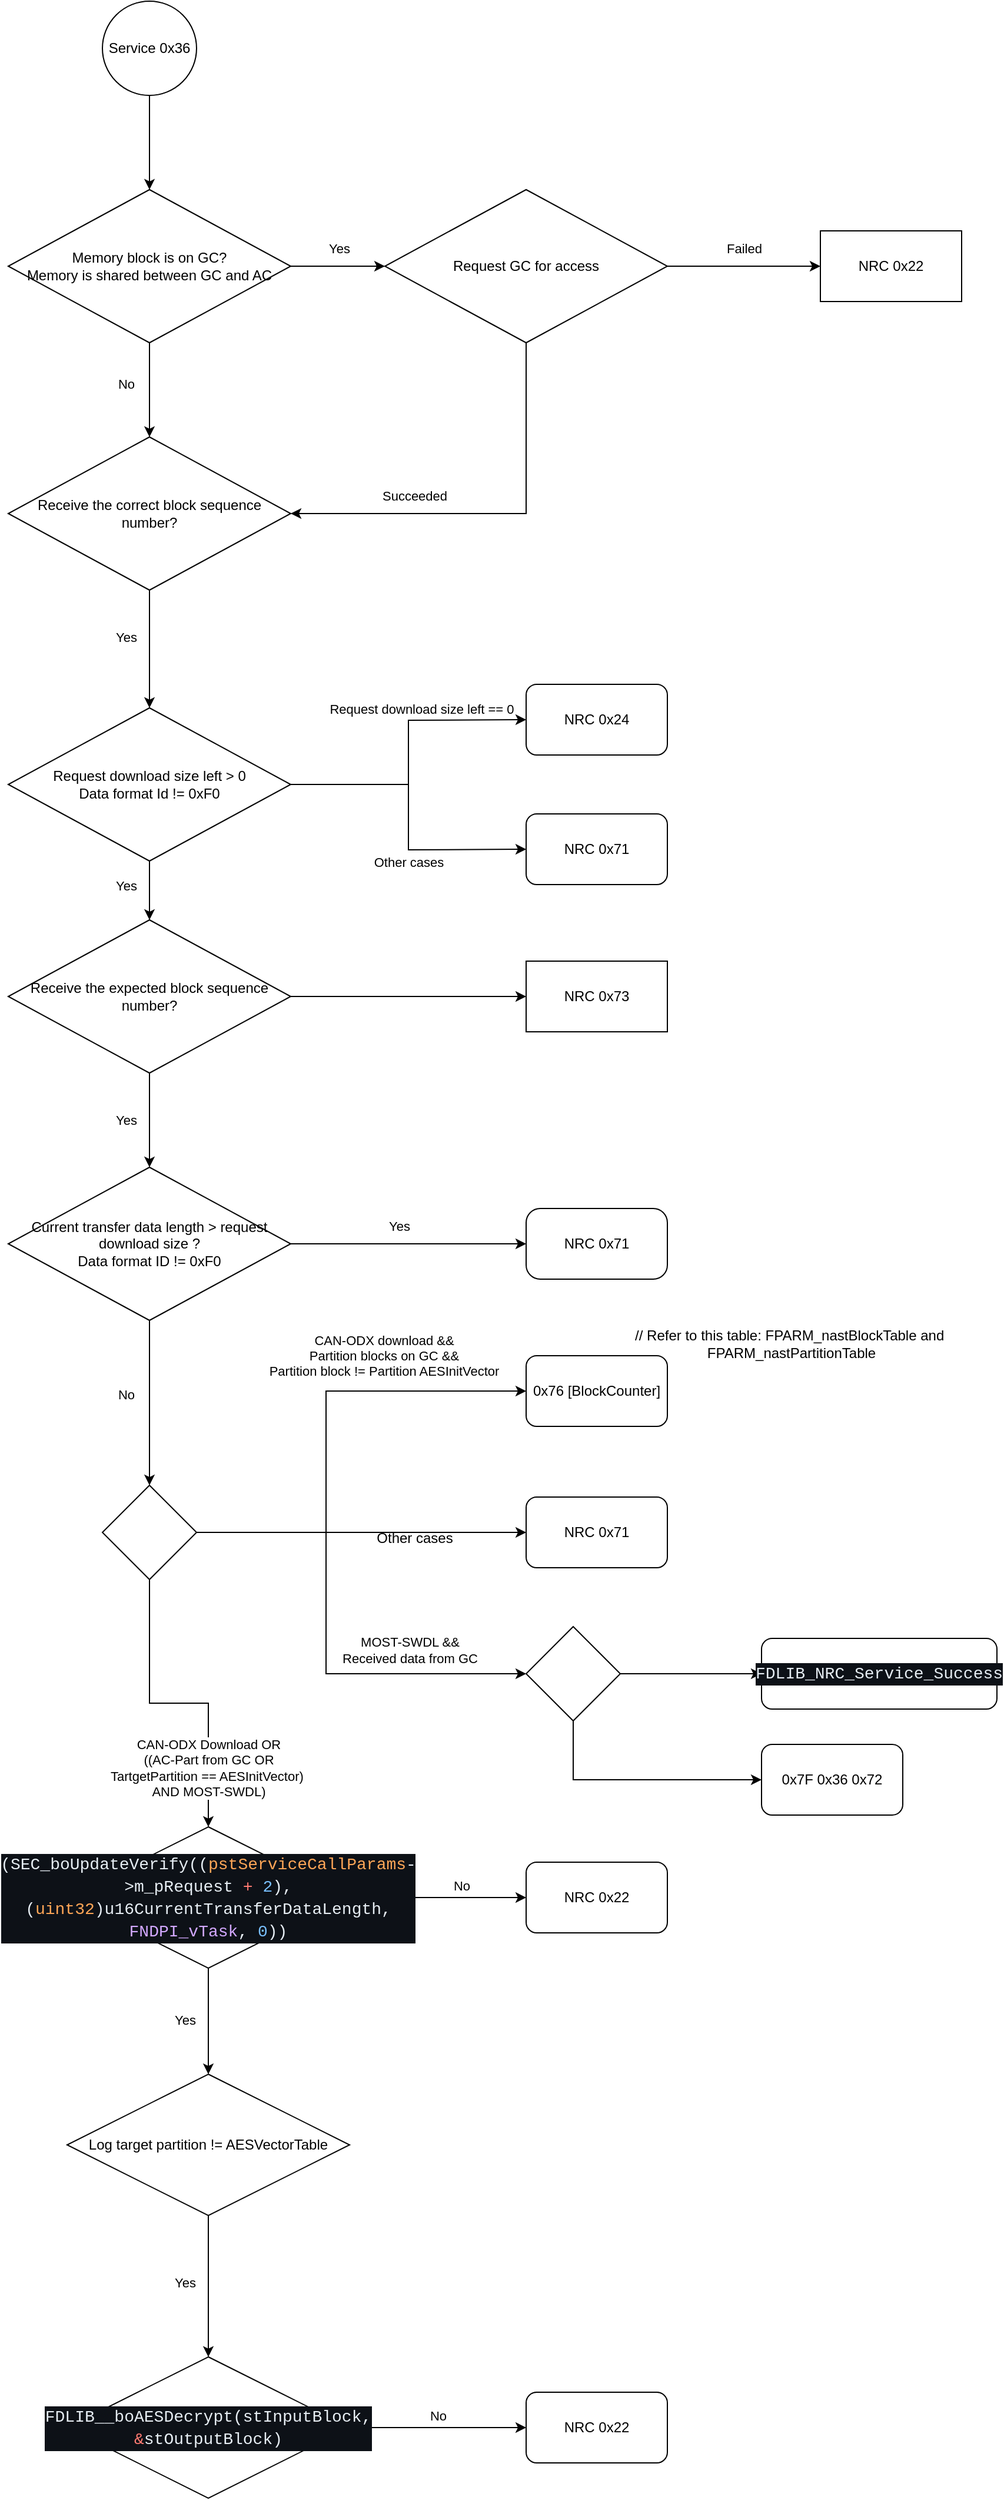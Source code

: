 <mxfile version="23.1.6" type="github">
  <diagram name="Page-1" id="2YBvvXClWsGukQMizWep">
    <mxGraphModel dx="1922" dy="933" grid="1" gridSize="10" guides="1" tooltips="1" connect="1" arrows="1" fold="1" page="1" pageScale="1" pageWidth="850" pageHeight="1100" math="0" shadow="0">
      <root>
        <mxCell id="0" />
        <mxCell id="1" parent="0" />
        <mxCell id="jWCoWgALopMKadt_RE_4-7" value="" style="edgeStyle=orthogonalEdgeStyle;rounded=0;orthogonalLoop=1;jettySize=auto;html=1;" edge="1" parent="1" source="jWCoWgALopMKadt_RE_4-1" target="jWCoWgALopMKadt_RE_4-6">
          <mxGeometry relative="1" as="geometry" />
        </mxCell>
        <mxCell id="jWCoWgALopMKadt_RE_4-1" value="Service 0x36" style="ellipse;whiteSpace=wrap;html=1;aspect=fixed;" vertex="1" parent="1">
          <mxGeometry x="80" y="40" width="80" height="80" as="geometry" />
        </mxCell>
        <mxCell id="jWCoWgALopMKadt_RE_4-9" value="" style="edgeStyle=orthogonalEdgeStyle;rounded=0;orthogonalLoop=1;jettySize=auto;html=1;" edge="1" parent="1" source="jWCoWgALopMKadt_RE_4-6" target="jWCoWgALopMKadt_RE_4-8">
          <mxGeometry relative="1" as="geometry" />
        </mxCell>
        <mxCell id="jWCoWgALopMKadt_RE_4-10" value="No" style="edgeLabel;html=1;align=center;verticalAlign=middle;resizable=0;points=[];" vertex="1" connectable="0" parent="jWCoWgALopMKadt_RE_4-9">
          <mxGeometry x="-0.125" y="-1" relative="1" as="geometry">
            <mxPoint x="-19" as="offset" />
          </mxGeometry>
        </mxCell>
        <mxCell id="jWCoWgALopMKadt_RE_4-12" value="" style="edgeStyle=orthogonalEdgeStyle;rounded=0;orthogonalLoop=1;jettySize=auto;html=1;" edge="1" parent="1" source="jWCoWgALopMKadt_RE_4-6" target="jWCoWgALopMKadt_RE_4-11">
          <mxGeometry relative="1" as="geometry" />
        </mxCell>
        <mxCell id="jWCoWgALopMKadt_RE_4-65" value="Yes" style="edgeLabel;html=1;align=center;verticalAlign=middle;resizable=0;points=[];" vertex="1" connectable="0" parent="jWCoWgALopMKadt_RE_4-12">
          <mxGeometry x="0.136" y="-1" relative="1" as="geometry">
            <mxPoint x="-5" y="-16" as="offset" />
          </mxGeometry>
        </mxCell>
        <mxCell id="jWCoWgALopMKadt_RE_4-6" value="Memory block is on GC?&lt;br&gt;Memory is shared between GC and AC" style="rhombus;whiteSpace=wrap;html=1;" vertex="1" parent="1">
          <mxGeometry y="200" width="240" height="130" as="geometry" />
        </mxCell>
        <mxCell id="jWCoWgALopMKadt_RE_4-17" value="" style="edgeStyle=orthogonalEdgeStyle;rounded=0;orthogonalLoop=1;jettySize=auto;html=1;" edge="1" parent="1" source="jWCoWgALopMKadt_RE_4-8">
          <mxGeometry relative="1" as="geometry">
            <mxPoint x="120" y="640" as="targetPoint" />
          </mxGeometry>
        </mxCell>
        <mxCell id="jWCoWgALopMKadt_RE_4-18" value="Yes" style="edgeLabel;html=1;align=center;verticalAlign=middle;resizable=0;points=[];" vertex="1" connectable="0" parent="jWCoWgALopMKadt_RE_4-17">
          <mxGeometry x="-0.2" y="-4" relative="1" as="geometry">
            <mxPoint x="-16" as="offset" />
          </mxGeometry>
        </mxCell>
        <mxCell id="jWCoWgALopMKadt_RE_4-8" value="Receive the correct block sequence number?" style="rhombus;whiteSpace=wrap;html=1;" vertex="1" parent="1">
          <mxGeometry y="410" width="240" height="130" as="geometry" />
        </mxCell>
        <mxCell id="jWCoWgALopMKadt_RE_4-14" value="" style="edgeStyle=orthogonalEdgeStyle;rounded=0;orthogonalLoop=1;jettySize=auto;html=1;" edge="1" parent="1" source="jWCoWgALopMKadt_RE_4-11" target="jWCoWgALopMKadt_RE_4-13">
          <mxGeometry relative="1" as="geometry" />
        </mxCell>
        <mxCell id="jWCoWgALopMKadt_RE_4-15" value="Failed" style="edgeLabel;html=1;align=center;verticalAlign=middle;resizable=0;points=[];" vertex="1" connectable="0" parent="jWCoWgALopMKadt_RE_4-14">
          <mxGeometry x="-0.043" y="-1" relative="1" as="geometry">
            <mxPoint x="3" y="-16" as="offset" />
          </mxGeometry>
        </mxCell>
        <mxCell id="jWCoWgALopMKadt_RE_4-63" style="edgeStyle=orthogonalEdgeStyle;rounded=0;orthogonalLoop=1;jettySize=auto;html=1;entryX=1;entryY=0.5;entryDx=0;entryDy=0;exitX=0.5;exitY=1;exitDx=0;exitDy=0;" edge="1" parent="1" source="jWCoWgALopMKadt_RE_4-11" target="jWCoWgALopMKadt_RE_4-8">
          <mxGeometry relative="1" as="geometry" />
        </mxCell>
        <mxCell id="jWCoWgALopMKadt_RE_4-64" value="Succeeded" style="edgeLabel;html=1;align=center;verticalAlign=middle;resizable=0;points=[];" vertex="1" connectable="0" parent="jWCoWgALopMKadt_RE_4-63">
          <mxGeometry x="-0.674" y="-2" relative="1" as="geometry">
            <mxPoint x="-93" y="74" as="offset" />
          </mxGeometry>
        </mxCell>
        <mxCell id="jWCoWgALopMKadt_RE_4-11" value="Request GC for access" style="rhombus;whiteSpace=wrap;html=1;" vertex="1" parent="1">
          <mxGeometry x="320" y="200" width="240" height="130" as="geometry" />
        </mxCell>
        <mxCell id="jWCoWgALopMKadt_RE_4-13" value="NRC 0x22" style="whiteSpace=wrap;html=1;" vertex="1" parent="1">
          <mxGeometry x="690" y="235" width="120" height="60" as="geometry" />
        </mxCell>
        <mxCell id="jWCoWgALopMKadt_RE_4-20" value="" style="edgeStyle=orthogonalEdgeStyle;rounded=0;orthogonalLoop=1;jettySize=auto;html=1;" edge="1" parent="1" source="jWCoWgALopMKadt_RE_4-16" target="jWCoWgALopMKadt_RE_4-19">
          <mxGeometry relative="1" as="geometry" />
        </mxCell>
        <mxCell id="jWCoWgALopMKadt_RE_4-21" value="Yes" style="edgeLabel;html=1;align=center;verticalAlign=middle;resizable=0;points=[];" vertex="1" connectable="0" parent="jWCoWgALopMKadt_RE_4-20">
          <mxGeometry x="0.25" y="3" relative="1" as="geometry">
            <mxPoint x="-23" y="-10" as="offset" />
          </mxGeometry>
        </mxCell>
        <mxCell id="jWCoWgALopMKadt_RE_4-23" value="" style="edgeStyle=orthogonalEdgeStyle;rounded=0;orthogonalLoop=1;jettySize=auto;html=1;" edge="1" parent="1" source="jWCoWgALopMKadt_RE_4-16" target="jWCoWgALopMKadt_RE_4-22">
          <mxGeometry relative="1" as="geometry" />
        </mxCell>
        <mxCell id="jWCoWgALopMKadt_RE_4-16" value="Receive the expected block sequence number?" style="rhombus;whiteSpace=wrap;html=1;" vertex="1" parent="1">
          <mxGeometry y="820" width="240" height="130" as="geometry" />
        </mxCell>
        <mxCell id="jWCoWgALopMKadt_RE_4-35" value="" style="edgeStyle=orthogonalEdgeStyle;rounded=0;orthogonalLoop=1;jettySize=auto;html=1;" edge="1" parent="1" source="jWCoWgALopMKadt_RE_4-19" target="jWCoWgALopMKadt_RE_4-34">
          <mxGeometry relative="1" as="geometry" />
        </mxCell>
        <mxCell id="jWCoWgALopMKadt_RE_4-36" value="Yes" style="edgeLabel;html=1;align=center;verticalAlign=middle;resizable=0;points=[];" vertex="1" connectable="0" parent="jWCoWgALopMKadt_RE_4-35">
          <mxGeometry x="-0.086" y="2" relative="1" as="geometry">
            <mxPoint y="-13" as="offset" />
          </mxGeometry>
        </mxCell>
        <mxCell id="jWCoWgALopMKadt_RE_4-38" value="" style="edgeStyle=orthogonalEdgeStyle;rounded=0;orthogonalLoop=1;jettySize=auto;html=1;" edge="1" parent="1" source="jWCoWgALopMKadt_RE_4-19" target="jWCoWgALopMKadt_RE_4-41">
          <mxGeometry relative="1" as="geometry">
            <mxPoint x="120" y="1240" as="targetPoint" />
          </mxGeometry>
        </mxCell>
        <mxCell id="jWCoWgALopMKadt_RE_4-39" value="No" style="edgeLabel;html=1;align=center;verticalAlign=middle;resizable=0;points=[];" vertex="1" connectable="0" parent="jWCoWgALopMKadt_RE_4-38">
          <mxGeometry x="-0.25" y="-2" relative="1" as="geometry">
            <mxPoint x="-18" y="10" as="offset" />
          </mxGeometry>
        </mxCell>
        <mxCell id="jWCoWgALopMKadt_RE_4-19" value="Current transfer data length &amp;gt; request download size ?&lt;br&gt;Data format ID != 0xF0" style="rhombus;whiteSpace=wrap;html=1;" vertex="1" parent="1">
          <mxGeometry y="1030" width="240" height="130" as="geometry" />
        </mxCell>
        <mxCell id="jWCoWgALopMKadt_RE_4-22" value="NRC 0x73" style="whiteSpace=wrap;html=1;" vertex="1" parent="1">
          <mxGeometry x="440" y="855" width="120" height="60" as="geometry" />
        </mxCell>
        <mxCell id="jWCoWgALopMKadt_RE_4-25" value="" style="edgeStyle=orthogonalEdgeStyle;rounded=0;orthogonalLoop=1;jettySize=auto;html=1;" edge="1" parent="1" source="jWCoWgALopMKadt_RE_4-24" target="jWCoWgALopMKadt_RE_4-16">
          <mxGeometry relative="1" as="geometry" />
        </mxCell>
        <mxCell id="jWCoWgALopMKadt_RE_4-40" value="Yes" style="edgeLabel;html=1;align=center;verticalAlign=middle;resizable=0;points=[];" vertex="1" connectable="0" parent="jWCoWgALopMKadt_RE_4-25">
          <mxGeometry x="-0.344" relative="1" as="geometry">
            <mxPoint x="-20" y="4" as="offset" />
          </mxGeometry>
        </mxCell>
        <mxCell id="jWCoWgALopMKadt_RE_4-27" value="" style="edgeStyle=orthogonalEdgeStyle;rounded=0;orthogonalLoop=1;jettySize=auto;html=1;" edge="1" parent="1" source="jWCoWgALopMKadt_RE_4-24">
          <mxGeometry relative="1" as="geometry">
            <mxPoint x="440" y="650" as="targetPoint" />
          </mxGeometry>
        </mxCell>
        <mxCell id="jWCoWgALopMKadt_RE_4-29" value="Request download size left == 0" style="edgeLabel;html=1;align=center;verticalAlign=middle;resizable=0;points=[];" vertex="1" connectable="0" parent="jWCoWgALopMKadt_RE_4-27">
          <mxGeometry x="0.343" y="1" relative="1" as="geometry">
            <mxPoint x="-6" y="-9" as="offset" />
          </mxGeometry>
        </mxCell>
        <mxCell id="jWCoWgALopMKadt_RE_4-30" style="edgeStyle=orthogonalEdgeStyle;rounded=0;orthogonalLoop=1;jettySize=auto;html=1;" edge="1" parent="1" source="jWCoWgALopMKadt_RE_4-24">
          <mxGeometry relative="1" as="geometry">
            <mxPoint x="440" y="760" as="targetPoint" />
          </mxGeometry>
        </mxCell>
        <mxCell id="jWCoWgALopMKadt_RE_4-32" value="Other cases" style="edgeLabel;html=1;align=center;verticalAlign=middle;resizable=0;points=[];" vertex="1" connectable="0" parent="jWCoWgALopMKadt_RE_4-30">
          <mxGeometry x="0.28" y="-1" relative="1" as="geometry">
            <mxPoint x="-8" y="9" as="offset" />
          </mxGeometry>
        </mxCell>
        <mxCell id="jWCoWgALopMKadt_RE_4-24" value="Request download size left &amp;gt; 0&lt;br&gt;Data format Id != 0xF0" style="rhombus;whiteSpace=wrap;html=1;" vertex="1" parent="1">
          <mxGeometry y="640" width="240" height="130" as="geometry" />
        </mxCell>
        <mxCell id="jWCoWgALopMKadt_RE_4-28" value="NRC 0x24" style="rounded=1;whiteSpace=wrap;html=1;" vertex="1" parent="1">
          <mxGeometry x="440" y="620" width="120" height="60" as="geometry" />
        </mxCell>
        <mxCell id="jWCoWgALopMKadt_RE_4-31" value="NRC 0x71" style="rounded=1;whiteSpace=wrap;html=1;" vertex="1" parent="1">
          <mxGeometry x="440" y="730" width="120" height="60" as="geometry" />
        </mxCell>
        <mxCell id="jWCoWgALopMKadt_RE_4-34" value="NRC 0x71" style="rounded=1;whiteSpace=wrap;html=1;arcSize=20;" vertex="1" parent="1">
          <mxGeometry x="440" y="1065" width="120" height="60" as="geometry" />
        </mxCell>
        <mxCell id="jWCoWgALopMKadt_RE_4-42" style="edgeStyle=orthogonalEdgeStyle;rounded=0;orthogonalLoop=1;jettySize=auto;html=1;exitX=1;exitY=0.5;exitDx=0;exitDy=0;" edge="1" parent="1" source="jWCoWgALopMKadt_RE_4-41" target="jWCoWgALopMKadt_RE_4-52">
          <mxGeometry relative="1" as="geometry">
            <mxPoint x="420" y="1220" as="targetPoint" />
            <mxPoint x="120" y="1360" as="sourcePoint" />
            <Array as="points">
              <mxPoint x="270" y="1340" />
              <mxPoint x="270" y="1220" />
              <mxPoint x="380" y="1220" />
            </Array>
          </mxGeometry>
        </mxCell>
        <mxCell id="jWCoWgALopMKadt_RE_4-50" value="CAN-ODX download &amp;amp;&amp;amp;&lt;br&gt;Partition blocks on GC &amp;amp;&amp;amp;&lt;br&gt;Partition block != Partition AESInitVector" style="edgeLabel;html=1;align=center;verticalAlign=middle;resizable=0;points=[];" vertex="1" connectable="0" parent="jWCoWgALopMKadt_RE_4-42">
          <mxGeometry x="0.549" relative="1" as="geometry">
            <mxPoint x="-31" y="-30" as="offset" />
          </mxGeometry>
        </mxCell>
        <mxCell id="jWCoWgALopMKadt_RE_4-44" style="edgeStyle=orthogonalEdgeStyle;rounded=0;orthogonalLoop=1;jettySize=auto;html=1;" edge="1" parent="1" source="jWCoWgALopMKadt_RE_4-41" target="jWCoWgALopMKadt_RE_4-48">
          <mxGeometry relative="1" as="geometry">
            <mxPoint x="380" y="1280" as="targetPoint" />
            <Array as="points">
              <mxPoint x="440" y="1340" />
            </Array>
          </mxGeometry>
        </mxCell>
        <mxCell id="jWCoWgALopMKadt_RE_4-45" style="edgeStyle=orthogonalEdgeStyle;rounded=0;orthogonalLoop=1;jettySize=auto;html=1;exitX=1;exitY=0.5;exitDx=0;exitDy=0;" edge="1" parent="1" source="jWCoWgALopMKadt_RE_4-41" target="jWCoWgALopMKadt_RE_4-54">
          <mxGeometry relative="1" as="geometry">
            <mxPoint x="430" y="1460" as="targetPoint" />
            <mxPoint x="120" y="1359.97" as="sourcePoint" />
            <Array as="points">
              <mxPoint x="270" y="1340" />
              <mxPoint x="270" y="1460" />
            </Array>
          </mxGeometry>
        </mxCell>
        <mxCell id="jWCoWgALopMKadt_RE_4-59" value="MOST-SWDL &amp;amp;&amp;amp;&lt;br&gt;Received data from GC" style="edgeLabel;html=1;align=center;verticalAlign=middle;resizable=0;points=[];" vertex="1" connectable="0" parent="jWCoWgALopMKadt_RE_4-45">
          <mxGeometry x="0.562" y="1" relative="1" as="geometry">
            <mxPoint x="-12" y="-19" as="offset" />
          </mxGeometry>
        </mxCell>
        <mxCell id="jWCoWgALopMKadt_RE_4-61" value="" style="edgeStyle=orthogonalEdgeStyle;rounded=0;orthogonalLoop=1;jettySize=auto;html=1;" edge="1" parent="1" source="jWCoWgALopMKadt_RE_4-41" target="jWCoWgALopMKadt_RE_4-60">
          <mxGeometry relative="1" as="geometry" />
        </mxCell>
        <mxCell id="jWCoWgALopMKadt_RE_4-62" value="CAN-ODX Download OR&lt;div&gt;((AC-Part from GC OR&lt;/div&gt;&lt;div&gt;TartgetPartition == AESInitVector)&amp;nbsp;&lt;/div&gt;&lt;div&gt;AND MOST-SWDL)&lt;/div&gt;" style="edgeLabel;html=1;align=center;verticalAlign=middle;resizable=0;points=[];" vertex="1" connectable="0" parent="jWCoWgALopMKadt_RE_4-61">
          <mxGeometry x="-0.008" y="2" relative="1" as="geometry">
            <mxPoint x="26" y="57" as="offset" />
          </mxGeometry>
        </mxCell>
        <mxCell id="jWCoWgALopMKadt_RE_4-41" value="" style="rhombus;whiteSpace=wrap;html=1;" vertex="1" parent="1">
          <mxGeometry x="80" y="1300" width="80" height="80" as="geometry" />
        </mxCell>
        <mxCell id="jWCoWgALopMKadt_RE_4-47" value="Other cases" style="text;html=1;align=center;verticalAlign=middle;resizable=0;points=[];autosize=1;strokeColor=none;fillColor=none;" vertex="1" parent="1">
          <mxGeometry x="300" y="1330" width="90" height="30" as="geometry" />
        </mxCell>
        <mxCell id="jWCoWgALopMKadt_RE_4-48" value="NRC 0x71" style="rounded=1;whiteSpace=wrap;html=1;" vertex="1" parent="1">
          <mxGeometry x="440" y="1310" width="120" height="60" as="geometry" />
        </mxCell>
        <mxCell id="jWCoWgALopMKadt_RE_4-51" value="// Refer to this table:&amp;nbsp;FPARM_nastBlockTable and&amp;nbsp;&lt;br&gt;FPARM_nastPartitionTable" style="text;html=1;align=center;verticalAlign=middle;resizable=0;points=[];autosize=1;strokeColor=none;fillColor=none;" vertex="1" parent="1">
          <mxGeometry x="520" y="1160" width="290" height="40" as="geometry" />
        </mxCell>
        <mxCell id="jWCoWgALopMKadt_RE_4-52" value="0x76 [BlockCounter]" style="rounded=1;whiteSpace=wrap;html=1;" vertex="1" parent="1">
          <mxGeometry x="440" y="1190" width="120" height="60" as="geometry" />
        </mxCell>
        <mxCell id="jWCoWgALopMKadt_RE_4-56" value="" style="edgeStyle=orthogonalEdgeStyle;rounded=0;orthogonalLoop=1;jettySize=auto;html=1;" edge="1" parent="1" source="jWCoWgALopMKadt_RE_4-54" target="jWCoWgALopMKadt_RE_4-55">
          <mxGeometry relative="1" as="geometry" />
        </mxCell>
        <mxCell id="jWCoWgALopMKadt_RE_4-58" value="" style="edgeStyle=orthogonalEdgeStyle;rounded=0;orthogonalLoop=1;jettySize=auto;html=1;entryX=0;entryY=0.5;entryDx=0;entryDy=0;exitX=0.5;exitY=1;exitDx=0;exitDy=0;" edge="1" parent="1" source="jWCoWgALopMKadt_RE_4-54" target="jWCoWgALopMKadt_RE_4-57">
          <mxGeometry relative="1" as="geometry" />
        </mxCell>
        <mxCell id="jWCoWgALopMKadt_RE_4-54" value="" style="rhombus;whiteSpace=wrap;html=1;" vertex="1" parent="1">
          <mxGeometry x="440" y="1420" width="80" height="80" as="geometry" />
        </mxCell>
        <mxCell id="jWCoWgALopMKadt_RE_4-55" value="&lt;div style=&quot;color: rgb(230, 237, 243); background-color: rgb(13, 17, 23); font-family: Consolas, &amp;quot;Courier New&amp;quot;, monospace; font-size: 14px; line-height: 19px;&quot;&gt;FDLIB_NRC_Service_Success&lt;/div&gt;" style="rounded=1;whiteSpace=wrap;html=1;" vertex="1" parent="1">
          <mxGeometry x="640" y="1430" width="200" height="60" as="geometry" />
        </mxCell>
        <mxCell id="jWCoWgALopMKadt_RE_4-57" value="0x7F 0x36 0x72" style="rounded=1;whiteSpace=wrap;html=1;" vertex="1" parent="1">
          <mxGeometry x="640" y="1520" width="120" height="60" as="geometry" />
        </mxCell>
        <mxCell id="jWCoWgALopMKadt_RE_4-67" value="" style="edgeStyle=orthogonalEdgeStyle;rounded=0;orthogonalLoop=1;jettySize=auto;html=1;" edge="1" parent="1" source="jWCoWgALopMKadt_RE_4-60" target="jWCoWgALopMKadt_RE_4-66">
          <mxGeometry relative="1" as="geometry" />
        </mxCell>
        <mxCell id="jWCoWgALopMKadt_RE_4-75" value="No" style="edgeLabel;html=1;align=center;verticalAlign=middle;resizable=0;points=[];" vertex="1" connectable="0" parent="jWCoWgALopMKadt_RE_4-67">
          <mxGeometry x="0.005" y="-2" relative="1" as="geometry">
            <mxPoint x="19" y="-12" as="offset" />
          </mxGeometry>
        </mxCell>
        <mxCell id="jWCoWgALopMKadt_RE_4-69" value="" style="edgeStyle=orthogonalEdgeStyle;rounded=0;orthogonalLoop=1;jettySize=auto;html=1;" edge="1" parent="1" source="jWCoWgALopMKadt_RE_4-60" target="jWCoWgALopMKadt_RE_4-70">
          <mxGeometry relative="1" as="geometry">
            <mxPoint x="120" y="1840" as="targetPoint" />
          </mxGeometry>
        </mxCell>
        <mxCell id="jWCoWgALopMKadt_RE_4-74" value="Yes" style="edgeLabel;html=1;align=center;verticalAlign=middle;resizable=0;points=[];" vertex="1" connectable="0" parent="jWCoWgALopMKadt_RE_4-69">
          <mxGeometry x="-0.022" relative="1" as="geometry">
            <mxPoint x="-20" as="offset" />
          </mxGeometry>
        </mxCell>
        <mxCell id="jWCoWgALopMKadt_RE_4-60" value="&lt;div style=&quot;color: rgb(230, 237, 243); background-color: rgb(13, 17, 23); font-family: Consolas, &amp;quot;Courier New&amp;quot;, monospace; font-size: 14px; line-height: 19px;&quot;&gt;(SEC_boUpdateVerify((&lt;span style=&quot;color: #ffa657;&quot;&gt;pstServiceCallParams&lt;/span&gt;-&amp;gt;m_pRequest &lt;span style=&quot;color: #ff7b72;&quot;&gt;+&lt;/span&gt; &lt;span style=&quot;color: #79c0ff;&quot;&gt;2&lt;/span&gt;), (&lt;span style=&quot;color: #ffa657;&quot;&gt;uint32&lt;/span&gt;)u16CurrentTransferDataLength, &lt;span style=&quot;color: #d2a8ff;&quot;&gt;FNDPI_vTask&lt;/span&gt;, &lt;span style=&quot;color: #79c0ff;&quot;&gt;0&lt;/span&gt;))&lt;/div&gt;" style="rhombus;whiteSpace=wrap;html=1;" vertex="1" parent="1">
          <mxGeometry x="50" y="1590" width="240" height="120" as="geometry" />
        </mxCell>
        <mxCell id="jWCoWgALopMKadt_RE_4-66" value="NRC 0x22" style="rounded=1;whiteSpace=wrap;html=1;" vertex="1" parent="1">
          <mxGeometry x="440" y="1620" width="120" height="60" as="geometry" />
        </mxCell>
        <mxCell id="jWCoWgALopMKadt_RE_4-72" value="" style="edgeStyle=orthogonalEdgeStyle;rounded=0;orthogonalLoop=1;jettySize=auto;html=1;entryX=0.5;entryY=0;entryDx=0;entryDy=0;" edge="1" parent="1" source="jWCoWgALopMKadt_RE_4-70" target="jWCoWgALopMKadt_RE_4-76">
          <mxGeometry relative="1" as="geometry">
            <mxPoint x="170" y="1920" as="targetPoint" />
          </mxGeometry>
        </mxCell>
        <mxCell id="jWCoWgALopMKadt_RE_4-73" value="Yes" style="edgeLabel;html=1;align=center;verticalAlign=middle;resizable=0;points=[];" vertex="1" connectable="0" parent="jWCoWgALopMKadt_RE_4-72">
          <mxGeometry x="-0.054" relative="1" as="geometry">
            <mxPoint x="-20" as="offset" />
          </mxGeometry>
        </mxCell>
        <mxCell id="jWCoWgALopMKadt_RE_4-70" value="Log target partition != AESVectorTable" style="rhombus;whiteSpace=wrap;html=1;" vertex="1" parent="1">
          <mxGeometry x="50" y="1800" width="240" height="120" as="geometry" />
        </mxCell>
        <mxCell id="jWCoWgALopMKadt_RE_4-83" style="edgeStyle=orthogonalEdgeStyle;rounded=0;orthogonalLoop=1;jettySize=auto;html=1;entryX=0;entryY=0.5;entryDx=0;entryDy=0;" edge="1" parent="1" source="jWCoWgALopMKadt_RE_4-76" target="jWCoWgALopMKadt_RE_4-78">
          <mxGeometry relative="1" as="geometry" />
        </mxCell>
        <mxCell id="jWCoWgALopMKadt_RE_4-84" value="No" style="edgeLabel;html=1;align=center;verticalAlign=middle;resizable=0;points=[];" vertex="1" connectable="0" parent="jWCoWgALopMKadt_RE_4-83">
          <mxGeometry x="0.022" y="-3" relative="1" as="geometry">
            <mxPoint x="-2" y="-13" as="offset" />
          </mxGeometry>
        </mxCell>
        <mxCell id="jWCoWgALopMKadt_RE_4-76" value="&lt;div style=&quot;color: rgb(230, 237, 243); background-color: rgb(13, 17, 23); font-family: Consolas, &amp;quot;Courier New&amp;quot;, monospace; font-size: 14px; line-height: 19px;&quot;&gt;FDLIB__boAESDecrypt(stInputBlock, &lt;span style=&quot;color: #ff7b72;&quot;&gt;&amp;amp;&lt;/span&gt;stOutputBlock)&lt;/div&gt;" style="rhombus;whiteSpace=wrap;html=1;" vertex="1" parent="1">
          <mxGeometry x="50" y="2040" width="240" height="120" as="geometry" />
        </mxCell>
        <mxCell id="jWCoWgALopMKadt_RE_4-78" value="NRC 0x22" style="rounded=1;whiteSpace=wrap;html=1;" vertex="1" parent="1">
          <mxGeometry x="440" y="2070" width="120" height="60" as="geometry" />
        </mxCell>
      </root>
    </mxGraphModel>
  </diagram>
</mxfile>
